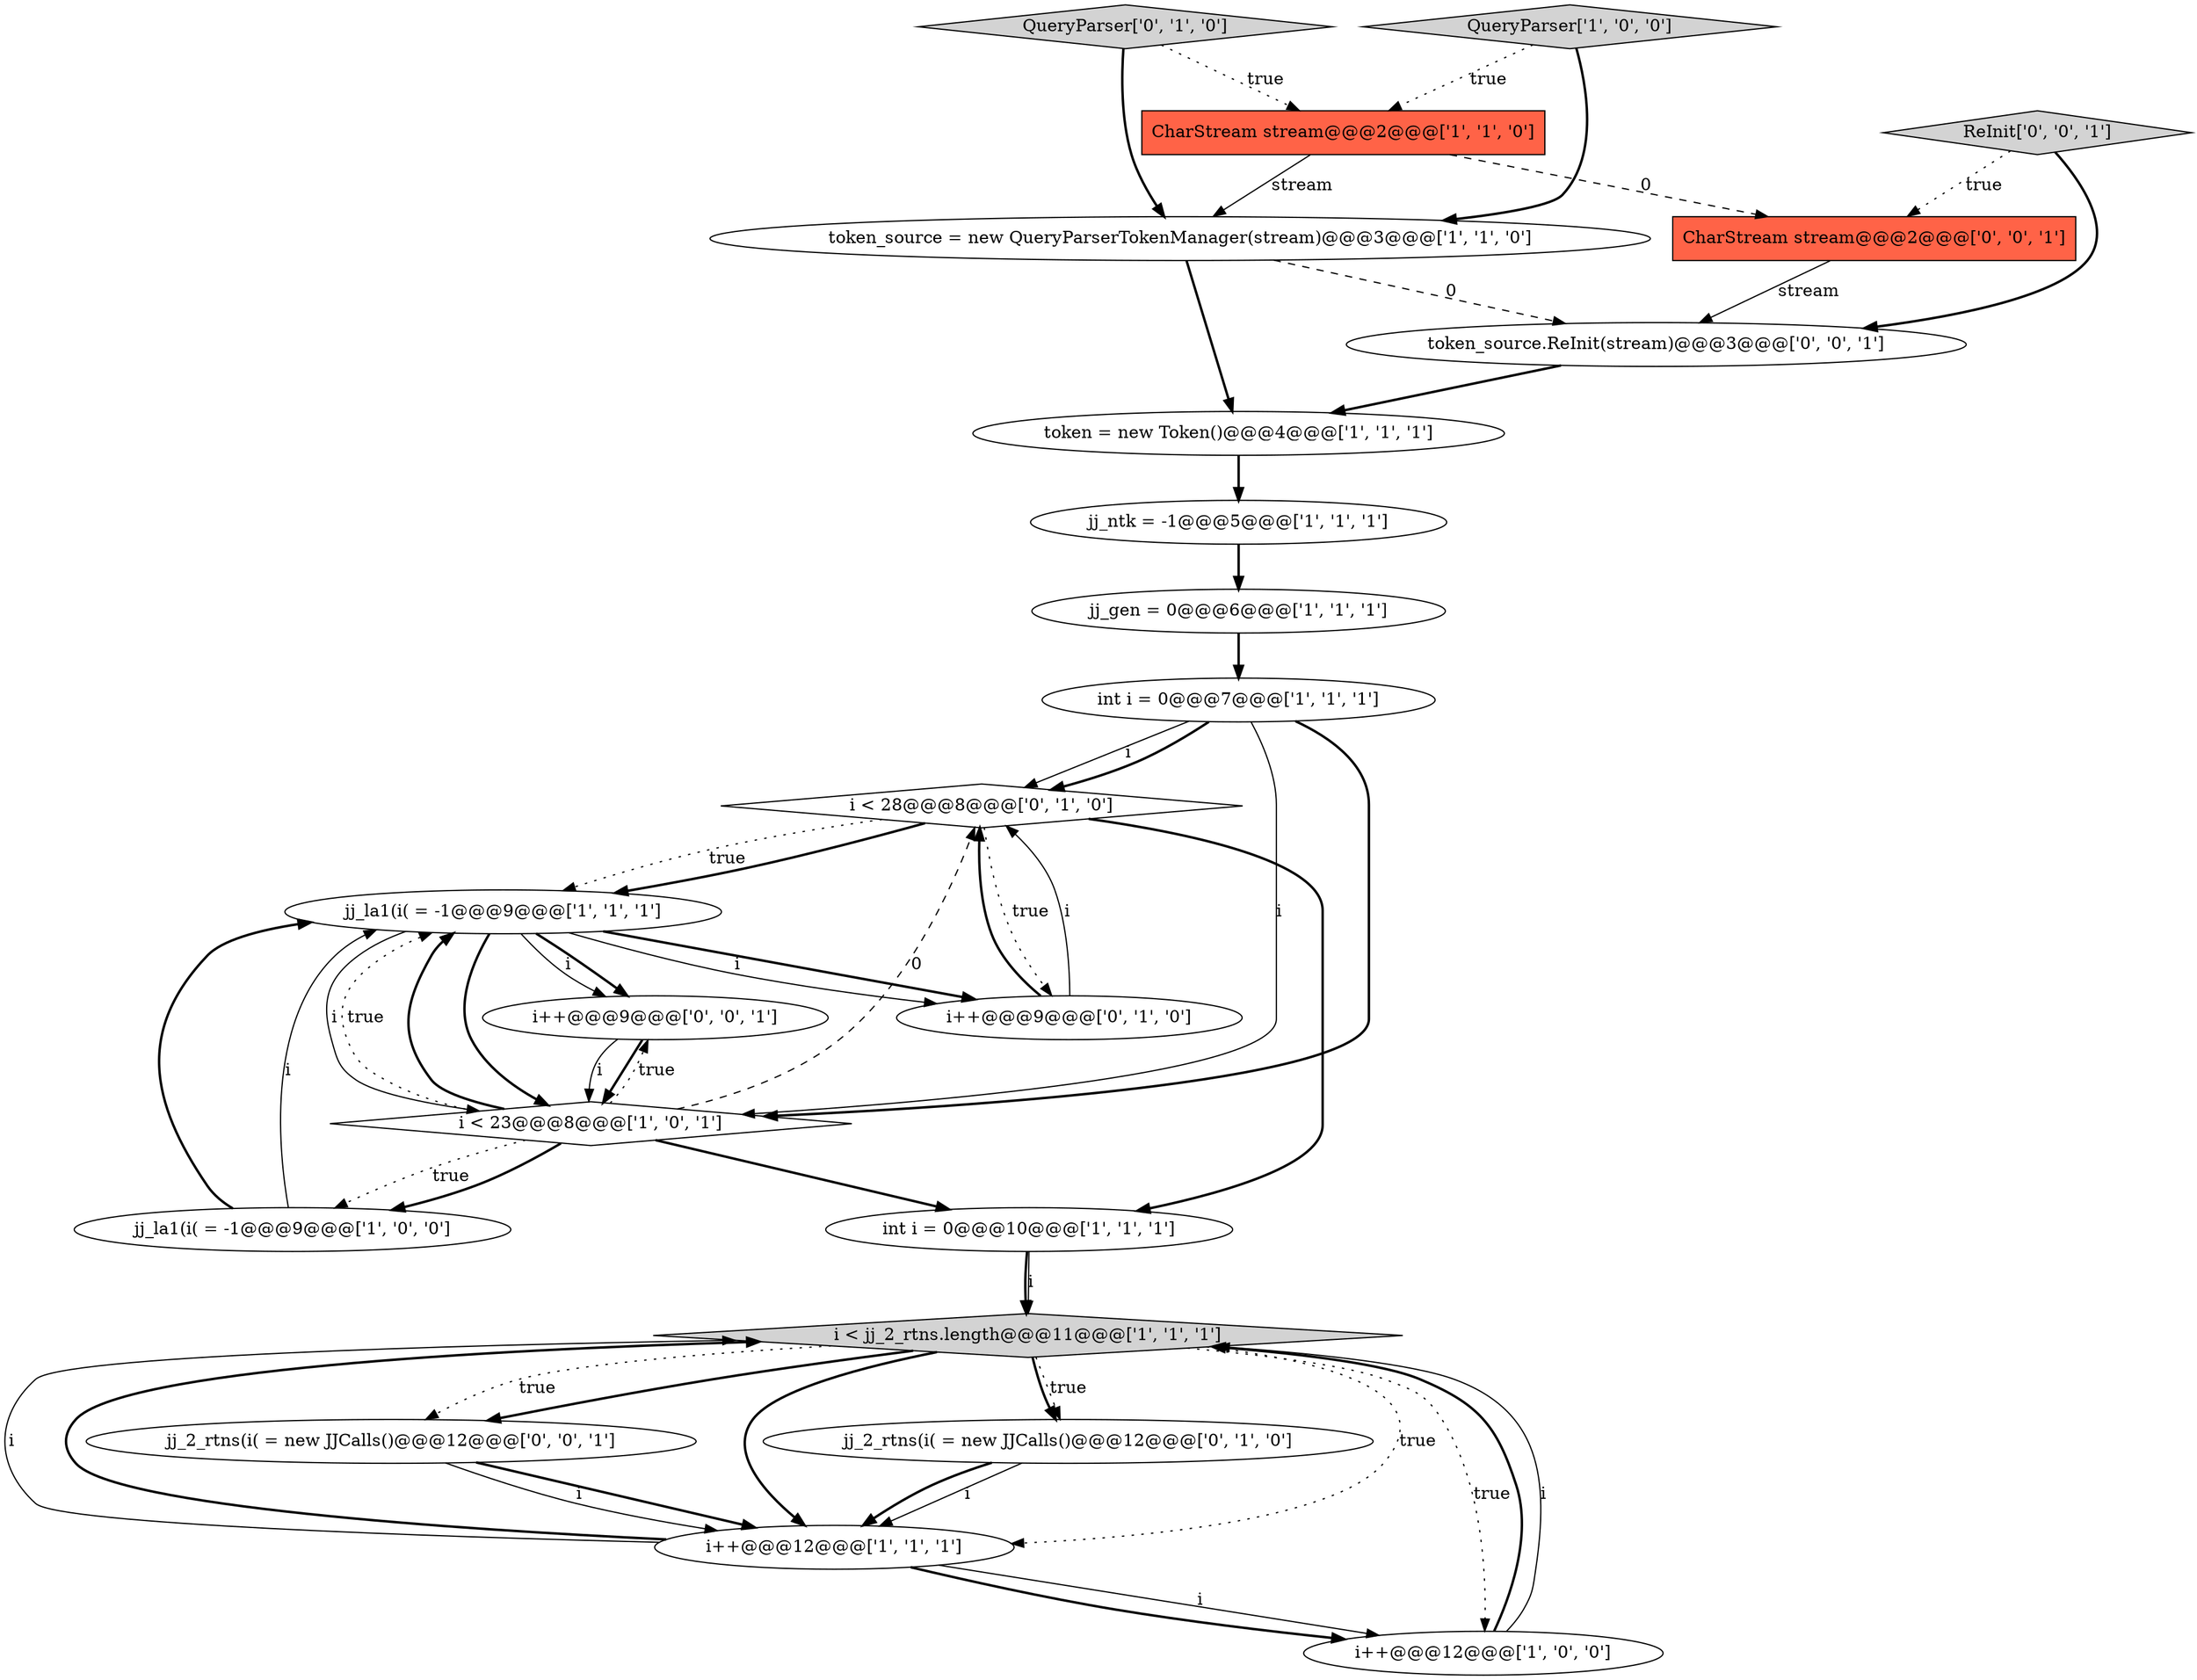 digraph {
14 [style = filled, label = "i < 28@@@8@@@['0', '1', '0']", fillcolor = white, shape = diamond image = "AAA1AAABBB2BBB"];
15 [style = filled, label = "i++@@@9@@@['0', '1', '0']", fillcolor = white, shape = ellipse image = "AAA0AAABBB2BBB"];
20 [style = filled, label = "CharStream stream@@@2@@@['0', '0', '1']", fillcolor = tomato, shape = box image = "AAA0AAABBB3BBB"];
7 [style = filled, label = "CharStream stream@@@2@@@['1', '1', '0']", fillcolor = tomato, shape = box image = "AAA0AAABBB1BBB"];
16 [style = filled, label = "jj_2_rtns(i( = new JJCalls()@@@12@@@['0', '1', '0']", fillcolor = white, shape = ellipse image = "AAA0AAABBB2BBB"];
1 [style = filled, label = "token_source = new QueryParserTokenManager(stream)@@@3@@@['1', '1', '0']", fillcolor = white, shape = ellipse image = "AAA0AAABBB1BBB"];
3 [style = filled, label = "i++@@@12@@@['1', '1', '1']", fillcolor = white, shape = ellipse image = "AAA0AAABBB1BBB"];
4 [style = filled, label = "jj_la1(i( = -1@@@9@@@['1', '0', '0']", fillcolor = white, shape = ellipse image = "AAA0AAABBB1BBB"];
9 [style = filled, label = "int i = 0@@@7@@@['1', '1', '1']", fillcolor = white, shape = ellipse image = "AAA0AAABBB1BBB"];
5 [style = filled, label = "jj_ntk = -1@@@5@@@['1', '1', '1']", fillcolor = white, shape = ellipse image = "AAA0AAABBB1BBB"];
19 [style = filled, label = "jj_2_rtns(i( = new JJCalls()@@@12@@@['0', '0', '1']", fillcolor = white, shape = ellipse image = "AAA0AAABBB3BBB"];
2 [style = filled, label = "i++@@@12@@@['1', '0', '0']", fillcolor = white, shape = ellipse image = "AAA0AAABBB1BBB"];
13 [style = filled, label = "jj_gen = 0@@@6@@@['1', '1', '1']", fillcolor = white, shape = ellipse image = "AAA0AAABBB1BBB"];
18 [style = filled, label = "i++@@@9@@@['0', '0', '1']", fillcolor = white, shape = ellipse image = "AAA0AAABBB3BBB"];
11 [style = filled, label = "token = new Token()@@@4@@@['1', '1', '1']", fillcolor = white, shape = ellipse image = "AAA0AAABBB1BBB"];
17 [style = filled, label = "QueryParser['0', '1', '0']", fillcolor = lightgray, shape = diamond image = "AAA0AAABBB2BBB"];
8 [style = filled, label = "i < 23@@@8@@@['1', '0', '1']", fillcolor = white, shape = diamond image = "AAA0AAABBB1BBB"];
6 [style = filled, label = "jj_la1(i( = -1@@@9@@@['1', '1', '1']", fillcolor = white, shape = ellipse image = "AAA0AAABBB1BBB"];
0 [style = filled, label = "QueryParser['1', '0', '0']", fillcolor = lightgray, shape = diamond image = "AAA0AAABBB1BBB"];
10 [style = filled, label = "int i = 0@@@10@@@['1', '1', '1']", fillcolor = white, shape = ellipse image = "AAA0AAABBB1BBB"];
21 [style = filled, label = "ReInit['0', '0', '1']", fillcolor = lightgray, shape = diamond image = "AAA0AAABBB3BBB"];
22 [style = filled, label = "token_source.ReInit(stream)@@@3@@@['0', '0', '1']", fillcolor = white, shape = ellipse image = "AAA0AAABBB3BBB"];
12 [style = filled, label = "i < jj_2_rtns.length@@@11@@@['1', '1', '1']", fillcolor = lightgray, shape = diamond image = "AAA0AAABBB1BBB"];
22->11 [style = bold, label=""];
19->3 [style = bold, label=""];
3->2 [style = solid, label="i"];
4->6 [style = bold, label=""];
8->14 [style = dashed, label="0"];
6->18 [style = bold, label=""];
9->14 [style = solid, label="i"];
21->22 [style = bold, label=""];
8->4 [style = bold, label=""];
15->14 [style = solid, label="i"];
3->2 [style = bold, label=""];
6->15 [style = bold, label=""];
17->7 [style = dotted, label="true"];
12->16 [style = dotted, label="true"];
1->22 [style = dashed, label="0"];
4->6 [style = solid, label="i"];
0->7 [style = dotted, label="true"];
7->20 [style = dashed, label="0"];
6->15 [style = solid, label="i"];
3->12 [style = solid, label="i"];
16->3 [style = solid, label="i"];
8->6 [style = dotted, label="true"];
9->8 [style = solid, label="i"];
12->19 [style = dotted, label="true"];
18->8 [style = solid, label="i"];
8->6 [style = bold, label=""];
6->8 [style = solid, label="i"];
12->2 [style = dotted, label="true"];
6->8 [style = bold, label=""];
19->3 [style = solid, label="i"];
0->1 [style = bold, label=""];
21->20 [style = dotted, label="true"];
5->13 [style = bold, label=""];
1->11 [style = bold, label=""];
12->16 [style = bold, label=""];
10->12 [style = bold, label=""];
14->6 [style = dotted, label="true"];
6->18 [style = solid, label="i"];
14->15 [style = dotted, label="true"];
2->12 [style = bold, label=""];
15->14 [style = bold, label=""];
3->12 [style = bold, label=""];
12->3 [style = bold, label=""];
16->3 [style = bold, label=""];
12->19 [style = bold, label=""];
14->6 [style = bold, label=""];
9->14 [style = bold, label=""];
12->3 [style = dotted, label="true"];
13->9 [style = bold, label=""];
18->8 [style = bold, label=""];
9->8 [style = bold, label=""];
20->22 [style = solid, label="stream"];
8->18 [style = dotted, label="true"];
14->10 [style = bold, label=""];
8->4 [style = dotted, label="true"];
10->12 [style = solid, label="i"];
8->10 [style = bold, label=""];
2->12 [style = solid, label="i"];
11->5 [style = bold, label=""];
7->1 [style = solid, label="stream"];
17->1 [style = bold, label=""];
}

